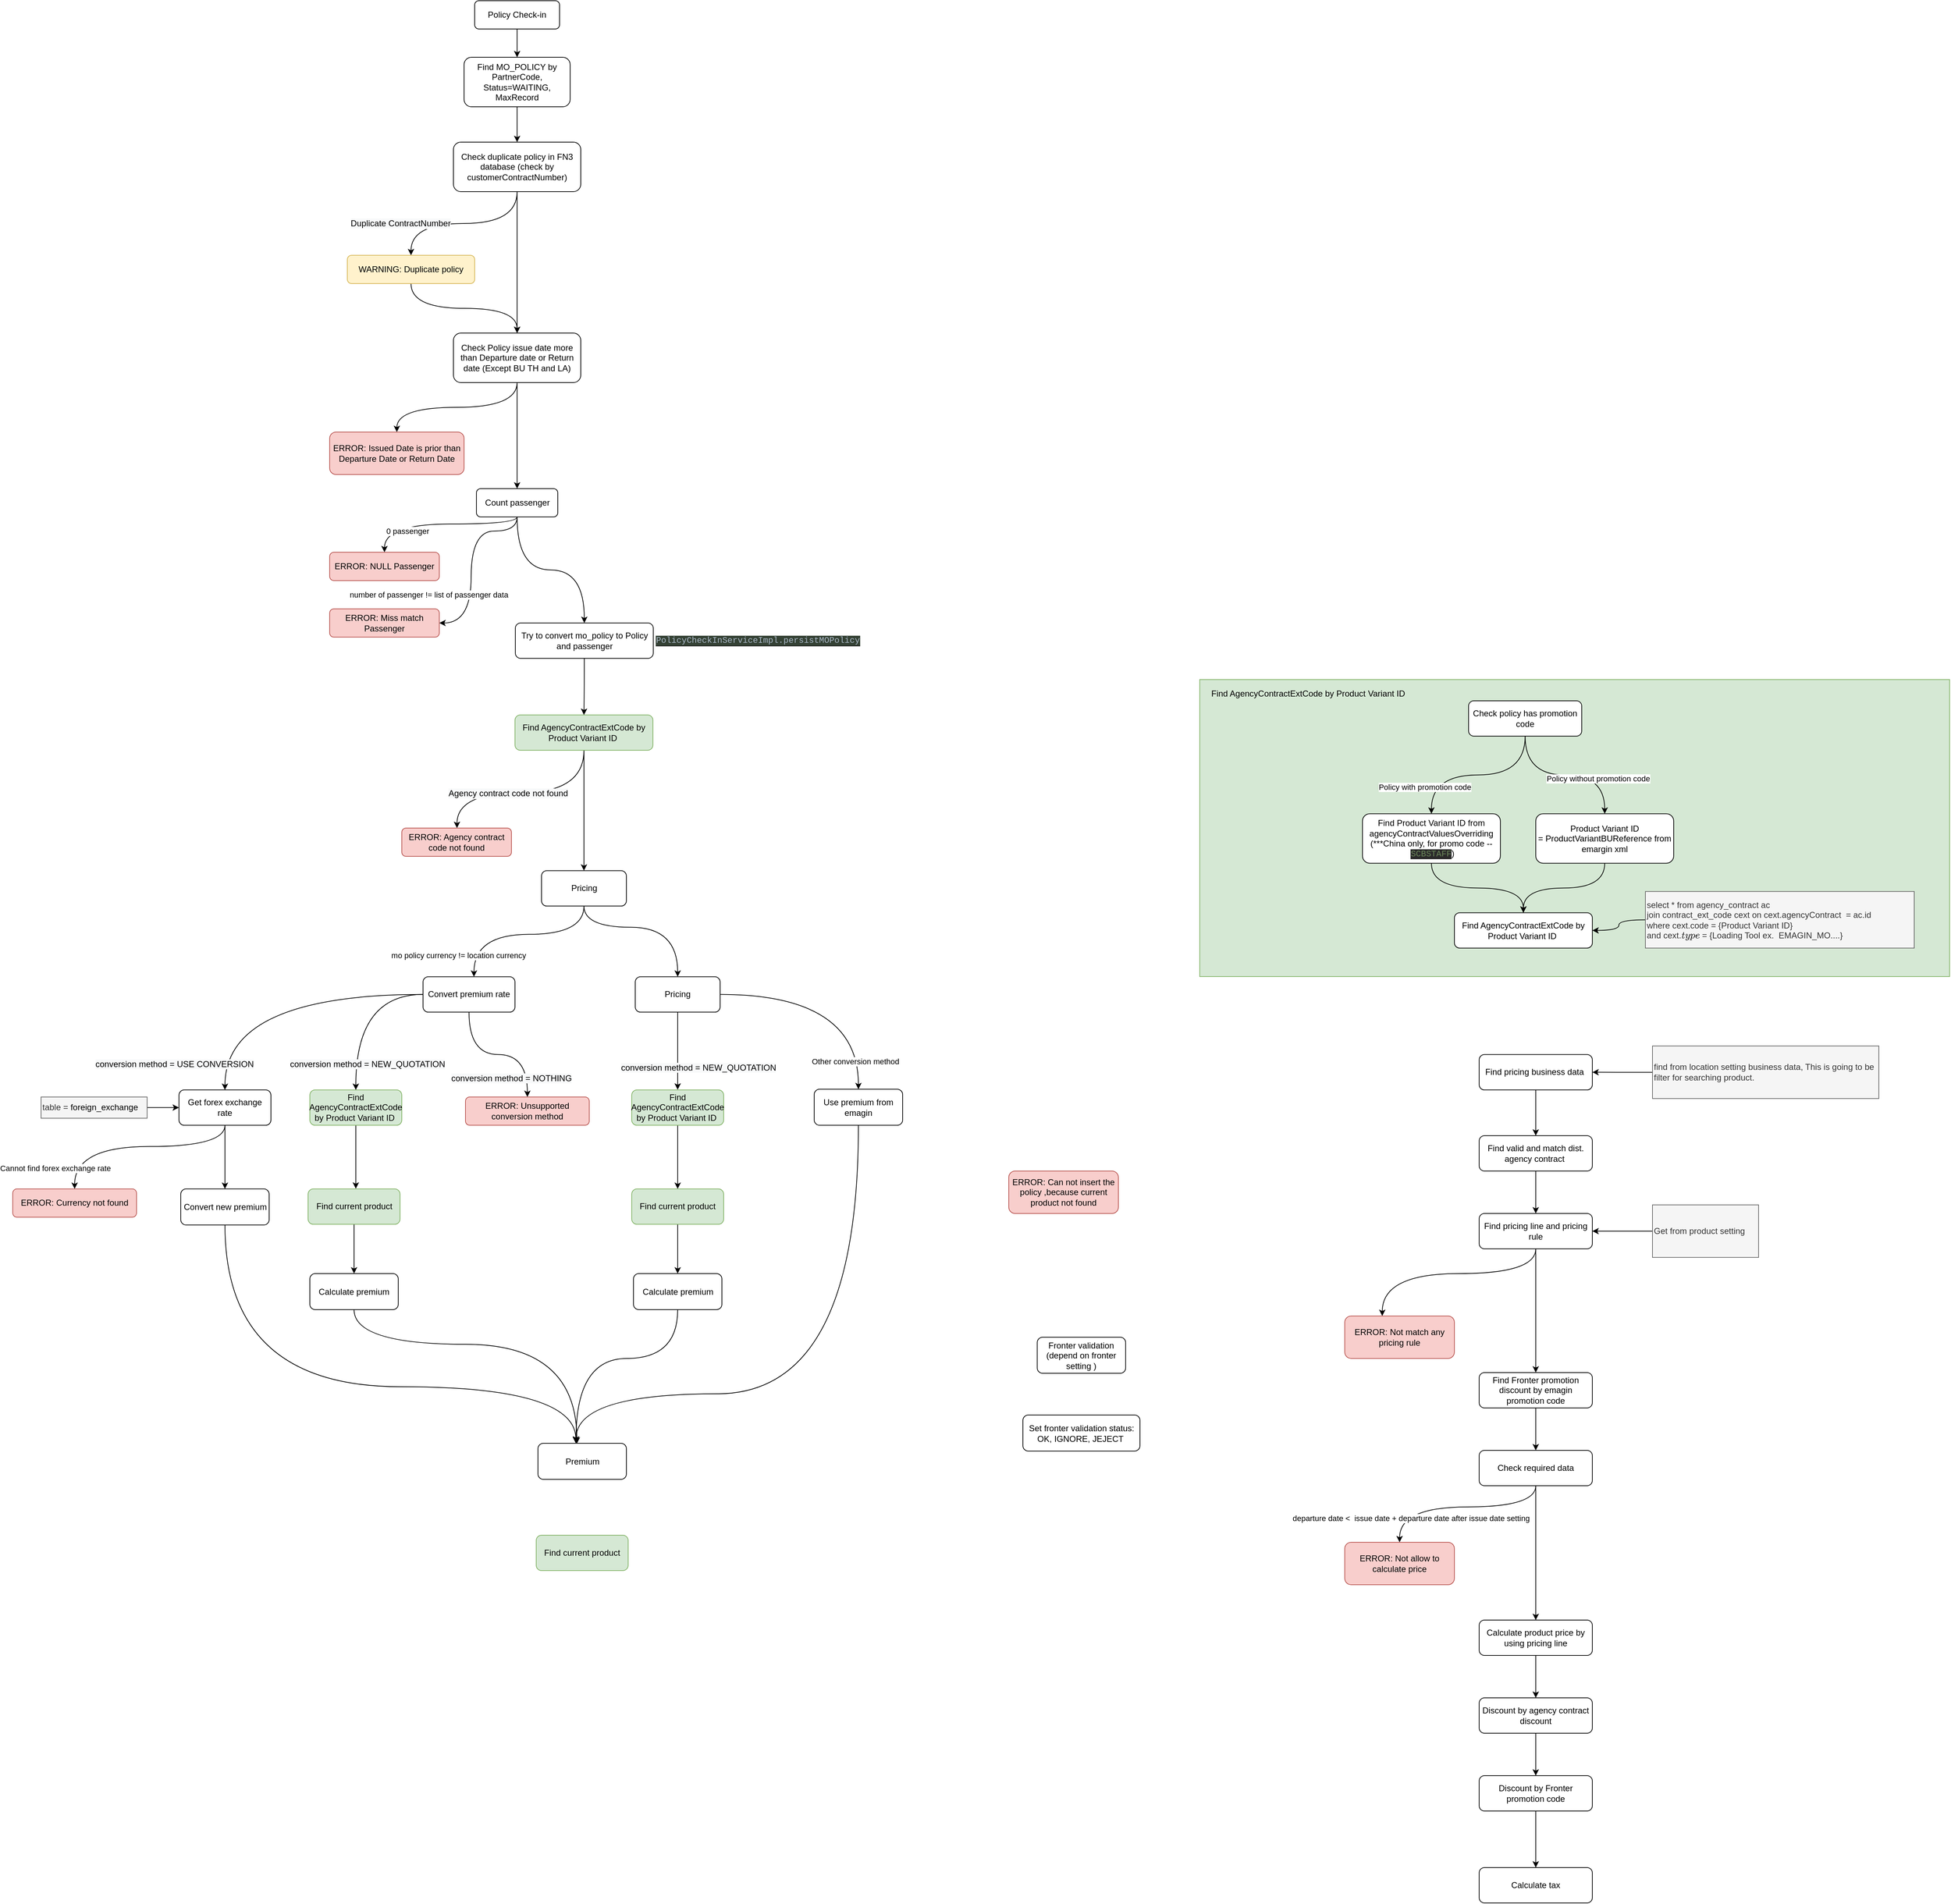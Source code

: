 <mxfile version="13.3.6" type="github">
  <diagram id="vnzw8bJyzcfGwnLZNMbN" name="Page-1">
    <mxGraphModel dx="3207" dy="1188" grid="1" gridSize="10" guides="1" tooltips="1" connect="1" arrows="1" fold="1" page="1" pageScale="1" pageWidth="850" pageHeight="1100" math="0" shadow="0">
      <root>
        <mxCell id="0" />
        <mxCell id="1" parent="0" />
        <mxCell id="llFSsDkDVZEDRW2Oa7an-2" value="Policy Check-in" style="rounded=1;whiteSpace=wrap;html=1;" parent="1" vertex="1">
          <mxGeometry x="245" y="140" width="120" height="40" as="geometry" />
        </mxCell>
        <mxCell id="llFSsDkDVZEDRW2Oa7an-4" style="edgeStyle=orthogonalEdgeStyle;rounded=0;orthogonalLoop=1;jettySize=auto;html=1;entryX=0.5;entryY=1;entryDx=0;entryDy=0;curved=1;endArrow=none;endFill=0;startArrow=classic;startFill=1;" parent="1" source="llFSsDkDVZEDRW2Oa7an-3" target="llFSsDkDVZEDRW2Oa7an-2" edge="1">
          <mxGeometry relative="1" as="geometry" />
        </mxCell>
        <mxCell id="llFSsDkDVZEDRW2Oa7an-6" style="edgeStyle=orthogonalEdgeStyle;curved=1;rounded=0;orthogonalLoop=1;jettySize=auto;html=1;entryX=0.5;entryY=0;entryDx=0;entryDy=0;endArrow=classic;endFill=1;" parent="1" source="llFSsDkDVZEDRW2Oa7an-3" target="llFSsDkDVZEDRW2Oa7an-5" edge="1">
          <mxGeometry relative="1" as="geometry" />
        </mxCell>
        <mxCell id="llFSsDkDVZEDRW2Oa7an-3" value="Find MO_POLICY by PartnerCode, Status=WAITING, MaxRecord" style="rounded=1;whiteSpace=wrap;html=1;" parent="1" vertex="1">
          <mxGeometry x="230" y="220" width="150" height="70" as="geometry" />
        </mxCell>
        <mxCell id="llFSsDkDVZEDRW2Oa7an-9" style="edgeStyle=orthogonalEdgeStyle;curved=1;rounded=0;orthogonalLoop=1;jettySize=auto;html=1;entryX=0.5;entryY=0;entryDx=0;entryDy=0;startArrow=none;startFill=0;endArrow=classic;endFill=1;" parent="1" source="llFSsDkDVZEDRW2Oa7an-5" target="llFSsDkDVZEDRW2Oa7an-7" edge="1">
          <mxGeometry relative="1" as="geometry" />
        </mxCell>
        <mxCell id="llFSsDkDVZEDRW2Oa7an-13" value="&lt;span style=&quot;font-size: 12px ; background-color: rgb(248 , 249 , 250)&quot;&gt;Duplicate&amp;nbsp;&lt;/span&gt;&lt;span style=&quot;font-size: 12px ; background-color: rgb(248 , 249 , 250)&quot;&gt;ContractNumber&lt;/span&gt;" style="edgeLabel;html=1;align=center;verticalAlign=middle;resizable=0;points=[];" parent="llFSsDkDVZEDRW2Oa7an-9" vertex="1" connectable="0">
          <mxGeometry x="0.16" relative="1" as="geometry">
            <mxPoint x="-71" as="offset" />
          </mxGeometry>
        </mxCell>
        <mxCell id="llFSsDkDVZEDRW2Oa7an-10" style="edgeStyle=orthogonalEdgeStyle;curved=1;rounded=0;orthogonalLoop=1;jettySize=auto;html=1;startArrow=none;startFill=0;endArrow=classic;endFill=1;" parent="1" source="llFSsDkDVZEDRW2Oa7an-5" target="llFSsDkDVZEDRW2Oa7an-8" edge="1">
          <mxGeometry relative="1" as="geometry" />
        </mxCell>
        <mxCell id="llFSsDkDVZEDRW2Oa7an-5" value="Check duplicate policy in FN3 database (check by customerContractNumber)" style="rounded=1;whiteSpace=wrap;html=1;" parent="1" vertex="1">
          <mxGeometry x="215" y="340" width="180" height="70" as="geometry" />
        </mxCell>
        <mxCell id="llFSsDkDVZEDRW2Oa7an-12" style="edgeStyle=orthogonalEdgeStyle;curved=1;rounded=0;orthogonalLoop=1;jettySize=auto;html=1;entryX=0.5;entryY=0;entryDx=0;entryDy=0;startArrow=none;startFill=0;endArrow=classic;endFill=1;" parent="1" source="llFSsDkDVZEDRW2Oa7an-7" target="llFSsDkDVZEDRW2Oa7an-8" edge="1">
          <mxGeometry relative="1" as="geometry" />
        </mxCell>
        <mxCell id="llFSsDkDVZEDRW2Oa7an-7" value="WARNING: Duplicate policy" style="rounded=1;whiteSpace=wrap;html=1;fillColor=#fff2cc;strokeColor=#d6b656;" parent="1" vertex="1">
          <mxGeometry x="65" y="500" width="180" height="40" as="geometry" />
        </mxCell>
        <mxCell id="llFSsDkDVZEDRW2Oa7an-15" style="edgeStyle=orthogonalEdgeStyle;curved=1;rounded=0;orthogonalLoop=1;jettySize=auto;html=1;startArrow=none;startFill=0;endArrow=classic;endFill=1;" parent="1" source="llFSsDkDVZEDRW2Oa7an-8" target="llFSsDkDVZEDRW2Oa7an-14" edge="1">
          <mxGeometry relative="1" as="geometry" />
        </mxCell>
        <mxCell id="llFSsDkDVZEDRW2Oa7an-17" style="edgeStyle=orthogonalEdgeStyle;curved=1;rounded=0;orthogonalLoop=1;jettySize=auto;html=1;entryX=0.5;entryY=0;entryDx=0;entryDy=0;startArrow=none;startFill=0;endArrow=classic;endFill=1;" parent="1" source="llFSsDkDVZEDRW2Oa7an-8" target="llFSsDkDVZEDRW2Oa7an-16" edge="1">
          <mxGeometry relative="1" as="geometry" />
        </mxCell>
        <mxCell id="llFSsDkDVZEDRW2Oa7an-8" value="Check Policy issue date more than Departure date or Return date (Except BU TH and LA)" style="rounded=1;whiteSpace=wrap;html=1;" parent="1" vertex="1">
          <mxGeometry x="215" y="610" width="180" height="70" as="geometry" />
        </mxCell>
        <mxCell id="llFSsDkDVZEDRW2Oa7an-14" value="ERROR: Issued Date is prior than Departure Date or Return Date" style="rounded=1;whiteSpace=wrap;html=1;fillColor=#f8cecc;strokeColor=#b85450;" parent="1" vertex="1">
          <mxGeometry x="40" y="750" width="190" height="60" as="geometry" />
        </mxCell>
        <mxCell id="llFSsDkDVZEDRW2Oa7an-19" style="edgeStyle=orthogonalEdgeStyle;curved=1;rounded=0;orthogonalLoop=1;jettySize=auto;html=1;entryX=0.5;entryY=0;entryDx=0;entryDy=0;startArrow=none;startFill=0;endArrow=classic;endFill=1;" parent="1" source="llFSsDkDVZEDRW2Oa7an-16" target="llFSsDkDVZEDRW2Oa7an-18" edge="1">
          <mxGeometry relative="1" as="geometry">
            <Array as="points">
              <mxPoint x="305" y="880" />
              <mxPoint x="118" y="880" />
            </Array>
          </mxGeometry>
        </mxCell>
        <mxCell id="llFSsDkDVZEDRW2Oa7an-20" value="0 passenger" style="edgeLabel;html=1;align=center;verticalAlign=middle;resizable=0;points=[];" parent="llFSsDkDVZEDRW2Oa7an-19" vertex="1" connectable="0">
          <mxGeometry x="-0.086" y="23" relative="1" as="geometry">
            <mxPoint x="-57" y="-13" as="offset" />
          </mxGeometry>
        </mxCell>
        <mxCell id="llFSsDkDVZEDRW2Oa7an-23" style="edgeStyle=orthogonalEdgeStyle;curved=1;rounded=0;orthogonalLoop=1;jettySize=auto;html=1;startArrow=none;startFill=0;endArrow=classic;endFill=1;" parent="1" source="llFSsDkDVZEDRW2Oa7an-16" target="llFSsDkDVZEDRW2Oa7an-22" edge="1">
          <mxGeometry relative="1" as="geometry">
            <Array as="points">
              <mxPoint x="305" y="890" />
              <mxPoint x="240" y="890" />
              <mxPoint x="240" y="1020" />
            </Array>
          </mxGeometry>
        </mxCell>
        <mxCell id="llFSsDkDVZEDRW2Oa7an-24" value="number of passenger != list of passenger data" style="edgeLabel;html=1;align=center;verticalAlign=middle;resizable=0;points=[];" parent="llFSsDkDVZEDRW2Oa7an-23" vertex="1" connectable="0">
          <mxGeometry x="-0.429" y="1" relative="1" as="geometry">
            <mxPoint x="-71" y="89" as="offset" />
          </mxGeometry>
        </mxCell>
        <mxCell id="n741ubfPJ3tw46yTXTQa-1" style="edgeStyle=orthogonalEdgeStyle;rounded=0;orthogonalLoop=1;jettySize=auto;html=1;curved=1;" edge="1" parent="1" source="llFSsDkDVZEDRW2Oa7an-16" target="llFSsDkDVZEDRW2Oa7an-48">
          <mxGeometry relative="1" as="geometry" />
        </mxCell>
        <mxCell id="llFSsDkDVZEDRW2Oa7an-16" value="Count passenger" style="rounded=1;whiteSpace=wrap;html=1;" parent="1" vertex="1">
          <mxGeometry x="247.5" y="830" width="115" height="40" as="geometry" />
        </mxCell>
        <mxCell id="llFSsDkDVZEDRW2Oa7an-18" value="ERROR: NULL Passenger" style="rounded=1;whiteSpace=wrap;html=1;fillColor=#f8cecc;strokeColor=#b85450;" parent="1" vertex="1">
          <mxGeometry x="40" y="920" width="155" height="40" as="geometry" />
        </mxCell>
        <mxCell id="llFSsDkDVZEDRW2Oa7an-22" value="ERROR: Miss match Passenger" style="rounded=1;whiteSpace=wrap;html=1;fillColor=#f8cecc;strokeColor=#b85450;" parent="1" vertex="1">
          <mxGeometry x="40" y="1000" width="155" height="40" as="geometry" />
        </mxCell>
        <mxCell id="llFSsDkDVZEDRW2Oa7an-41" style="edgeStyle=orthogonalEdgeStyle;curved=1;rounded=0;orthogonalLoop=1;jettySize=auto;html=1;startArrow=none;startFill=0;endArrow=classic;endFill=1;" parent="1" source="llFSsDkDVZEDRW2Oa7an-32" target="llFSsDkDVZEDRW2Oa7an-39" edge="1">
          <mxGeometry relative="1" as="geometry">
            <Array as="points">
              <mxPoint x="400" y="1260" />
              <mxPoint x="220" y="1260" />
            </Array>
          </mxGeometry>
        </mxCell>
        <mxCell id="llFSsDkDVZEDRW2Oa7an-42" value="&lt;span style=&quot;font-size: 12px ; background-color: rgb(248 , 249 , 250)&quot;&gt;Agency contract code not found&lt;/span&gt;" style="edgeLabel;html=1;align=center;verticalAlign=middle;resizable=0;points=[];" parent="llFSsDkDVZEDRW2Oa7an-41" vertex="1" connectable="0">
          <mxGeometry x="0.163" y="1" relative="1" as="geometry">
            <mxPoint x="1" as="offset" />
          </mxGeometry>
        </mxCell>
        <mxCell id="n741ubfPJ3tw46yTXTQa-5" style="edgeStyle=orthogonalEdgeStyle;curved=1;rounded=0;orthogonalLoop=1;jettySize=auto;html=1;entryX=0.5;entryY=0;entryDx=0;entryDy=0;" edge="1" parent="1" source="llFSsDkDVZEDRW2Oa7an-32" target="n741ubfPJ3tw46yTXTQa-4">
          <mxGeometry relative="1" as="geometry" />
        </mxCell>
        <mxCell id="llFSsDkDVZEDRW2Oa7an-32" value="Find AgencyContractExtCode by Product Variant ID&amp;nbsp;" style="rounded=1;whiteSpace=wrap;html=1;fillColor=#d5e8d4;strokeColor=#82b366;" parent="1" vertex="1">
          <mxGeometry x="302" y="1150" width="195" height="50" as="geometry" />
        </mxCell>
        <mxCell id="llFSsDkDVZEDRW2Oa7an-39" value="ERROR: Agency contract code not found" style="rounded=1;whiteSpace=wrap;html=1;fillColor=#f8cecc;strokeColor=#b85450;" parent="1" vertex="1">
          <mxGeometry x="142" y="1310" width="155" height="40" as="geometry" />
        </mxCell>
        <mxCell id="n741ubfPJ3tw46yTXTQa-60" style="edgeStyle=orthogonalEdgeStyle;curved=1;rounded=0;orthogonalLoop=1;jettySize=auto;html=1;" edge="1" parent="1" source="llFSsDkDVZEDRW2Oa7an-43">
          <mxGeometry relative="1" as="geometry">
            <mxPoint x="77" y="1820" as="targetPoint" />
          </mxGeometry>
        </mxCell>
        <mxCell id="llFSsDkDVZEDRW2Oa7an-43" value="Find AgencyContractExtCode by Product Variant ID&amp;nbsp;" style="rounded=1;whiteSpace=wrap;html=1;fillColor=#d5e8d4;strokeColor=#82b366;" parent="1" vertex="1">
          <mxGeometry x="12" y="1680.29" width="130" height="50" as="geometry" />
        </mxCell>
        <mxCell id="llFSsDkDVZEDRW2Oa7an-45" value="ERROR: Can not insert the policy ,because current product not found" style="rounded=1;whiteSpace=wrap;html=1;fillColor=#f8cecc;strokeColor=#b85450;" parent="1" vertex="1">
          <mxGeometry x="1000" y="1795" width="155" height="60" as="geometry" />
        </mxCell>
        <mxCell id="n741ubfPJ3tw46yTXTQa-2" style="edgeStyle=orthogonalEdgeStyle;curved=1;rounded=0;orthogonalLoop=1;jettySize=auto;html=1;entryX=0.5;entryY=0;entryDx=0;entryDy=0;" edge="1" parent="1" source="llFSsDkDVZEDRW2Oa7an-48" target="llFSsDkDVZEDRW2Oa7an-32">
          <mxGeometry relative="1" as="geometry">
            <mxPoint x="400" y="1130" as="targetPoint" />
          </mxGeometry>
        </mxCell>
        <mxCell id="llFSsDkDVZEDRW2Oa7an-48" value="Try to convert mo_policy to Policy and passenger" style="rounded=1;whiteSpace=wrap;html=1;" parent="1" vertex="1">
          <mxGeometry x="302.5" y="1020" width="195" height="50" as="geometry" />
        </mxCell>
        <mxCell id="n741ubfPJ3tw46yTXTQa-3" value="&lt;pre style=&quot;background-color: #2b2b2b ; color: #a9b7c6 ; font-family: &amp;#34;courier new&amp;#34; ; font-size: 9.0pt&quot;&gt;&lt;span style=&quot;background-color: #344134&quot;&gt;PolicyCheckInServiceImpl.persistMOPolicy&lt;/span&gt;&lt;/pre&gt;" style="text;html=1;align=center;verticalAlign=middle;resizable=0;points=[];autosize=1;" vertex="1" parent="1">
          <mxGeometry x="495" y="1025" width="300" height="40" as="geometry" />
        </mxCell>
        <mxCell id="n741ubfPJ3tw46yTXTQa-9" value="mo policy currency != location currency" style="edgeStyle=orthogonalEdgeStyle;curved=1;rounded=0;orthogonalLoop=1;jettySize=auto;html=1;" edge="1" parent="1" source="n741ubfPJ3tw46yTXTQa-4" target="n741ubfPJ3tw46yTXTQa-6">
          <mxGeometry x="0.765" y="-22" relative="1" as="geometry">
            <Array as="points">
              <mxPoint x="400" y="1460.29" />
              <mxPoint x="244" y="1460.29" />
            </Array>
            <mxPoint as="offset" />
          </mxGeometry>
        </mxCell>
        <mxCell id="n741ubfPJ3tw46yTXTQa-10" style="edgeStyle=orthogonalEdgeStyle;curved=1;rounded=0;orthogonalLoop=1;jettySize=auto;html=1;entryX=0.5;entryY=0;entryDx=0;entryDy=0;" edge="1" parent="1" source="n741ubfPJ3tw46yTXTQa-4" target="n741ubfPJ3tw46yTXTQa-7">
          <mxGeometry relative="1" as="geometry">
            <Array as="points">
              <mxPoint x="400" y="1450.29" />
              <mxPoint x="532" y="1450.29" />
            </Array>
          </mxGeometry>
        </mxCell>
        <mxCell id="n741ubfPJ3tw46yTXTQa-4" value="Pricing" style="rounded=1;whiteSpace=wrap;html=1;" vertex="1" parent="1">
          <mxGeometry x="339.5" y="1370.29" width="120" height="50" as="geometry" />
        </mxCell>
        <mxCell id="n741ubfPJ3tw46yTXTQa-15" style="edgeStyle=orthogonalEdgeStyle;curved=1;rounded=0;orthogonalLoop=1;jettySize=auto;html=1;entryX=0.5;entryY=0;entryDx=0;entryDy=0;" edge="1" parent="1" source="n741ubfPJ3tw46yTXTQa-6" target="n741ubfPJ3tw46yTXTQa-11">
          <mxGeometry relative="1" as="geometry" />
        </mxCell>
        <mxCell id="n741ubfPJ3tw46yTXTQa-23" style="edgeStyle=orthogonalEdgeStyle;curved=1;rounded=0;orthogonalLoop=1;jettySize=auto;html=1;entryX=0.5;entryY=0;entryDx=0;entryDy=0;" edge="1" parent="1" source="n741ubfPJ3tw46yTXTQa-6" target="llFSsDkDVZEDRW2Oa7an-43">
          <mxGeometry relative="1" as="geometry">
            <mxPoint x="77" y="1620.29" as="targetPoint" />
          </mxGeometry>
        </mxCell>
        <mxCell id="n741ubfPJ3tw46yTXTQa-32" style="edgeStyle=orthogonalEdgeStyle;curved=1;rounded=0;orthogonalLoop=1;jettySize=auto;html=1;entryX=0.5;entryY=0;entryDx=0;entryDy=0;" edge="1" parent="1" source="n741ubfPJ3tw46yTXTQa-6" target="n741ubfPJ3tw46yTXTQa-31">
          <mxGeometry relative="1" as="geometry" />
        </mxCell>
        <mxCell id="n741ubfPJ3tw46yTXTQa-6" value="Convert premium rate" style="rounded=1;whiteSpace=wrap;html=1;" vertex="1" parent="1">
          <mxGeometry x="172" y="1520.29" width="130" height="50" as="geometry" />
        </mxCell>
        <mxCell id="n741ubfPJ3tw46yTXTQa-63" style="edgeStyle=orthogonalEdgeStyle;curved=1;rounded=0;orthogonalLoop=1;jettySize=auto;html=1;" edge="1" parent="1" source="n741ubfPJ3tw46yTXTQa-7">
          <mxGeometry relative="1" as="geometry">
            <mxPoint x="532" y="1680" as="targetPoint" />
          </mxGeometry>
        </mxCell>
        <mxCell id="n741ubfPJ3tw46yTXTQa-70" style="edgeStyle=orthogonalEdgeStyle;curved=1;rounded=0;orthogonalLoop=1;jettySize=auto;html=1;entryX=0.5;entryY=0;entryDx=0;entryDy=0;" edge="1" parent="1" source="n741ubfPJ3tw46yTXTQa-7" target="n741ubfPJ3tw46yTXTQa-69">
          <mxGeometry relative="1" as="geometry" />
        </mxCell>
        <mxCell id="n741ubfPJ3tw46yTXTQa-71" value="Other conversion method" style="edgeLabel;html=1;align=center;verticalAlign=middle;resizable=0;points=[];" vertex="1" connectable="0" parent="n741ubfPJ3tw46yTXTQa-70">
          <mxGeometry x="0.756" y="-5" relative="1" as="geometry">
            <mxPoint as="offset" />
          </mxGeometry>
        </mxCell>
        <mxCell id="n741ubfPJ3tw46yTXTQa-7" value="Pricing" style="rounded=1;whiteSpace=wrap;html=1;" vertex="1" parent="1">
          <mxGeometry x="472" y="1520.29" width="120" height="50" as="geometry" />
        </mxCell>
        <mxCell id="n741ubfPJ3tw46yTXTQa-21" style="edgeStyle=orthogonalEdgeStyle;curved=1;rounded=0;orthogonalLoop=1;jettySize=auto;html=1;entryX=0.5;entryY=0;entryDx=0;entryDy=0;" edge="1" parent="1" source="n741ubfPJ3tw46yTXTQa-11" target="n741ubfPJ3tw46yTXTQa-19">
          <mxGeometry relative="1" as="geometry" />
        </mxCell>
        <mxCell id="n741ubfPJ3tw46yTXTQa-29" style="edgeStyle=orthogonalEdgeStyle;curved=1;rounded=0;orthogonalLoop=1;jettySize=auto;html=1;entryX=0.5;entryY=0;entryDx=0;entryDy=0;" edge="1" parent="1" source="n741ubfPJ3tw46yTXTQa-11" target="n741ubfPJ3tw46yTXTQa-25">
          <mxGeometry relative="1" as="geometry">
            <Array as="points">
              <mxPoint x="-108" y="1760.29" />
              <mxPoint x="-320" y="1760.29" />
            </Array>
          </mxGeometry>
        </mxCell>
        <mxCell id="n741ubfPJ3tw46yTXTQa-11" value="Get forex exchange rate" style="rounded=1;whiteSpace=wrap;html=1;" vertex="1" parent="1">
          <mxGeometry x="-173" y="1680.29" width="130" height="50" as="geometry" />
        </mxCell>
        <mxCell id="n741ubfPJ3tw46yTXTQa-14" value="&lt;span style=&quot;color: rgb(0, 0, 0); font-family: helvetica; font-size: 12px; font-style: normal; font-weight: 400; letter-spacing: normal; text-align: center; text-indent: 0px; text-transform: none; word-spacing: 0px; background-color: rgb(248, 249, 250); display: inline; float: none;&quot;&gt;conversion method = USE CONVERSION&lt;/span&gt;" style="text;whiteSpace=wrap;html=1;" vertex="1" parent="1">
          <mxGeometry x="-293" y="1630.29" width="250" height="30" as="geometry" />
        </mxCell>
        <mxCell id="n741ubfPJ3tw46yTXTQa-18" style="edgeStyle=orthogonalEdgeStyle;curved=1;rounded=0;orthogonalLoop=1;jettySize=auto;html=1;entryX=0;entryY=0.5;entryDx=0;entryDy=0;" edge="1" parent="1" source="n741ubfPJ3tw46yTXTQa-17" target="n741ubfPJ3tw46yTXTQa-11">
          <mxGeometry relative="1" as="geometry" />
        </mxCell>
        <mxCell id="n741ubfPJ3tw46yTXTQa-17" value="table =&amp;nbsp;&lt;span style=&quot;color: rgb(0 , 0 , 0) ; text-align: center&quot;&gt;foreign_exchange&lt;/span&gt;" style="rounded=0;whiteSpace=wrap;html=1;align=left;fillColor=#f5f5f5;strokeColor=#666666;fontColor=#333333;" vertex="1" parent="1">
          <mxGeometry x="-368" y="1690.29" width="150" height="30" as="geometry" />
        </mxCell>
        <mxCell id="n741ubfPJ3tw46yTXTQa-73" style="edgeStyle=orthogonalEdgeStyle;curved=1;rounded=0;orthogonalLoop=1;jettySize=auto;html=1;" edge="1" parent="1" source="n741ubfPJ3tw46yTXTQa-19" target="n741ubfPJ3tw46yTXTQa-72">
          <mxGeometry relative="1" as="geometry">
            <Array as="points">
              <mxPoint x="-108" y="2100" />
              <mxPoint x="388" y="2100" />
            </Array>
          </mxGeometry>
        </mxCell>
        <mxCell id="n741ubfPJ3tw46yTXTQa-19" value="Convert new premium" style="rounded=1;whiteSpace=wrap;html=1;" vertex="1" parent="1">
          <mxGeometry x="-170.5" y="1820.29" width="125" height="51" as="geometry" />
        </mxCell>
        <mxCell id="n741ubfPJ3tw46yTXTQa-24" value="&lt;span style=&quot;color: rgb(0 , 0 , 0) ; font-family: &amp;#34;helvetica&amp;#34; ; font-size: 12px ; font-style: normal ; font-weight: 400 ; letter-spacing: normal ; text-align: center ; text-indent: 0px ; text-transform: none ; word-spacing: 0px ; background-color: rgb(248 , 249 , 250) ; display: inline ; float: none&quot;&gt;conversion method = NEW_QUOTATION&lt;/span&gt;" style="text;whiteSpace=wrap;html=1;" vertex="1" parent="1">
          <mxGeometry x="-18" y="1630.29" width="250" height="30" as="geometry" />
        </mxCell>
        <mxCell id="n741ubfPJ3tw46yTXTQa-25" value="ERROR: Currency not found" style="rounded=1;whiteSpace=wrap;html=1;fillColor=#f8cecc;strokeColor=#b85450;" vertex="1" parent="1">
          <mxGeometry x="-408" y="1820.29" width="175" height="40" as="geometry" />
        </mxCell>
        <mxCell id="n741ubfPJ3tw46yTXTQa-28" value="Cannot find forex exchange rate" style="edgeLabel;html=1;align=center;verticalAlign=middle;resizable=0;points=[];" vertex="1" connectable="0" parent="1">
          <mxGeometry x="-348" y="1790.285" as="geometry" />
        </mxCell>
        <mxCell id="n741ubfPJ3tw46yTXTQa-31" value="ERROR: Unsupported conversion method" style="rounded=1;whiteSpace=wrap;html=1;fillColor=#f8cecc;strokeColor=#b85450;" vertex="1" parent="1">
          <mxGeometry x="232" y="1690.29" width="175" height="40" as="geometry" />
        </mxCell>
        <mxCell id="n741ubfPJ3tw46yTXTQa-35" value="&lt;span style=&quot;color: rgb(0 , 0 , 0) ; font-family: &amp;#34;helvetica&amp;#34; ; font-size: 12px ; font-style: normal ; font-weight: 400 ; letter-spacing: normal ; text-align: center ; text-indent: 0px ; text-transform: none ; word-spacing: 0px ; background-color: rgb(248 , 249 , 250) ; display: inline ; float: none&quot;&gt;conversion method = NOTHING&lt;/span&gt;" style="text;whiteSpace=wrap;html=1;" vertex="1" parent="1">
          <mxGeometry x="209.5" y="1650.29" width="250" height="30" as="geometry" />
        </mxCell>
        <mxCell id="n741ubfPJ3tw46yTXTQa-74" style="edgeStyle=orthogonalEdgeStyle;curved=1;rounded=0;orthogonalLoop=1;jettySize=auto;html=1;entryX=0.44;entryY=0.009;entryDx=0;entryDy=0;entryPerimeter=0;" edge="1" parent="1" source="n741ubfPJ3tw46yTXTQa-38" target="n741ubfPJ3tw46yTXTQa-72">
          <mxGeometry relative="1" as="geometry">
            <Array as="points">
              <mxPoint x="74" y="2040" />
              <mxPoint x="390" y="2040" />
            </Array>
          </mxGeometry>
        </mxCell>
        <mxCell id="n741ubfPJ3tw46yTXTQa-38" value="Calculate premium" style="rounded=1;whiteSpace=wrap;html=1;" vertex="1" parent="1">
          <mxGeometry x="12" y="1940" width="125" height="51" as="geometry" />
        </mxCell>
        <mxCell id="n741ubfPJ3tw46yTXTQa-44" value="" style="rounded=0;whiteSpace=wrap;html=1;strokeColor=#82b366;fillColor=#d5e8d4;" vertex="1" parent="1">
          <mxGeometry x="1270" y="1100" width="1060" height="420" as="geometry" />
        </mxCell>
        <mxCell id="n741ubfPJ3tw46yTXTQa-45" value="Policy with promotion code" style="edgeStyle=orthogonalEdgeStyle;curved=1;rounded=0;orthogonalLoop=1;jettySize=auto;html=1;entryX=0.5;entryY=0;entryDx=0;entryDy=0;startArrow=none;startFill=0;endArrow=classic;endFill=1;" edge="1" parent="1" source="n741ubfPJ3tw46yTXTQa-48" target="n741ubfPJ3tw46yTXTQa-50">
          <mxGeometry x="0.684" y="-10" relative="1" as="geometry">
            <mxPoint as="offset" />
          </mxGeometry>
        </mxCell>
        <mxCell id="n741ubfPJ3tw46yTXTQa-46" style="edgeStyle=orthogonalEdgeStyle;curved=1;rounded=0;orthogonalLoop=1;jettySize=auto;html=1;startArrow=none;startFill=0;endArrow=classic;endFill=1;" edge="1" parent="1" source="n741ubfPJ3tw46yTXTQa-48" target="n741ubfPJ3tw46yTXTQa-52">
          <mxGeometry relative="1" as="geometry" />
        </mxCell>
        <mxCell id="n741ubfPJ3tw46yTXTQa-47" value="Policy without promotion code" style="edgeLabel;html=1;align=center;verticalAlign=middle;resizable=0;points=[];" vertex="1" connectable="0" parent="n741ubfPJ3tw46yTXTQa-46">
          <mxGeometry x="0.42" y="-5" relative="1" as="geometry">
            <mxPoint as="offset" />
          </mxGeometry>
        </mxCell>
        <mxCell id="n741ubfPJ3tw46yTXTQa-48" value="Check policy has promotion code" style="rounded=1;whiteSpace=wrap;html=1;" vertex="1" parent="1">
          <mxGeometry x="1650" y="1130" width="160" height="50" as="geometry" />
        </mxCell>
        <mxCell id="n741ubfPJ3tw46yTXTQa-49" style="edgeStyle=orthogonalEdgeStyle;curved=1;rounded=0;orthogonalLoop=1;jettySize=auto;html=1;entryX=0.5;entryY=0;entryDx=0;entryDy=0;startArrow=none;startFill=0;endArrow=classic;endFill=1;" edge="1" parent="1" source="n741ubfPJ3tw46yTXTQa-50" target="n741ubfPJ3tw46yTXTQa-54">
          <mxGeometry relative="1" as="geometry" />
        </mxCell>
        <mxCell id="n741ubfPJ3tw46yTXTQa-50" value="Find Product Variant ID from agencyContractValuesOverriding (***China only, for promo code --&amp;nbsp;&lt;span style=&quot;color: rgb(106 , 135 , 89) ; background-color: rgb(43 , 43 , 43) ; font-family: &amp;#34;courier new&amp;#34; ; font-size: 9pt&quot;&gt;SCBSTAFF&lt;/span&gt;&lt;span&gt;)&lt;/span&gt;" style="rounded=1;whiteSpace=wrap;html=1;" vertex="1" parent="1">
          <mxGeometry x="1500" y="1289.71" width="195" height="70" as="geometry" />
        </mxCell>
        <mxCell id="n741ubfPJ3tw46yTXTQa-51" style="edgeStyle=orthogonalEdgeStyle;curved=1;rounded=0;orthogonalLoop=1;jettySize=auto;html=1;entryX=0.5;entryY=0;entryDx=0;entryDy=0;startArrow=none;startFill=0;endArrow=classic;endFill=1;" edge="1" parent="1" source="n741ubfPJ3tw46yTXTQa-52" target="n741ubfPJ3tw46yTXTQa-54">
          <mxGeometry relative="1" as="geometry" />
        </mxCell>
        <mxCell id="n741ubfPJ3tw46yTXTQa-52" value="Product Variant ID =&amp;nbsp;ProductVariantBUReference from emargin xml" style="rounded=1;whiteSpace=wrap;html=1;" vertex="1" parent="1">
          <mxGeometry x="1745" y="1289.71" width="195" height="70" as="geometry" />
        </mxCell>
        <mxCell id="n741ubfPJ3tw46yTXTQa-54" value="Find AgencyContractExtCode by Product Variant ID&amp;nbsp;" style="rounded=1;whiteSpace=wrap;html=1;" vertex="1" parent="1">
          <mxGeometry x="1630" y="1429.71" width="195" height="50" as="geometry" />
        </mxCell>
        <mxCell id="n741ubfPJ3tw46yTXTQa-55" style="edgeStyle=orthogonalEdgeStyle;curved=1;rounded=0;orthogonalLoop=1;jettySize=auto;html=1;entryX=1;entryY=0.5;entryDx=0;entryDy=0;startArrow=none;startFill=0;endArrow=classic;endFill=1;" edge="1" parent="1" source="n741ubfPJ3tw46yTXTQa-56" target="n741ubfPJ3tw46yTXTQa-54">
          <mxGeometry relative="1" as="geometry" />
        </mxCell>
        <mxCell id="n741ubfPJ3tw46yTXTQa-56" value="&lt;div&gt;select * from agency_contract ac&amp;nbsp;&lt;/div&gt;&lt;div&gt;join contract_ext_code cext on cext.agencyContract&amp;nbsp; = ac.id&amp;nbsp;&lt;/div&gt;&lt;div&gt;where cext.code = {Product Variant ID}&lt;/div&gt;&lt;div&gt;and cext.`type` = {Loading Tool ex.&amp;nbsp; EMAGIN_MO....}&lt;/div&gt;" style="rounded=0;whiteSpace=wrap;html=1;align=left;fillColor=#f5f5f5;strokeColor=#666666;fontColor=#333333;" vertex="1" parent="1">
          <mxGeometry x="1900" y="1399.71" width="380" height="80" as="geometry" />
        </mxCell>
        <mxCell id="n741ubfPJ3tw46yTXTQa-58" value="Find AgencyContractExtCode by Product Variant ID&amp;nbsp;" style="text;html=1;strokeColor=none;fillColor=none;align=center;verticalAlign=middle;whiteSpace=wrap;rounded=0;" vertex="1" parent="1">
          <mxGeometry x="1270" y="1110" width="310" height="20" as="geometry" />
        </mxCell>
        <mxCell id="n741ubfPJ3tw46yTXTQa-61" style="edgeStyle=orthogonalEdgeStyle;curved=1;rounded=0;orthogonalLoop=1;jettySize=auto;html=1;" edge="1" parent="1" source="n741ubfPJ3tw46yTXTQa-59" target="n741ubfPJ3tw46yTXTQa-38">
          <mxGeometry relative="1" as="geometry" />
        </mxCell>
        <mxCell id="n741ubfPJ3tw46yTXTQa-59" value="Find current product" style="rounded=1;whiteSpace=wrap;html=1;fillColor=#d5e8d4;strokeColor=#82b366;" vertex="1" parent="1">
          <mxGeometry x="9.5" y="1820.29" width="130" height="50" as="geometry" />
        </mxCell>
        <mxCell id="n741ubfPJ3tw46yTXTQa-68" style="edgeStyle=orthogonalEdgeStyle;curved=1;rounded=0;orthogonalLoop=1;jettySize=auto;html=1;entryX=0.5;entryY=0;entryDx=0;entryDy=0;" edge="1" parent="1" source="n741ubfPJ3tw46yTXTQa-62" target="n741ubfPJ3tw46yTXTQa-67">
          <mxGeometry relative="1" as="geometry" />
        </mxCell>
        <mxCell id="n741ubfPJ3tw46yTXTQa-62" value="Find AgencyContractExtCode by Product Variant ID&amp;nbsp;" style="rounded=1;whiteSpace=wrap;html=1;fillColor=#d5e8d4;strokeColor=#82b366;" vertex="1" parent="1">
          <mxGeometry x="467" y="1680.29" width="130" height="50" as="geometry" />
        </mxCell>
        <mxCell id="n741ubfPJ3tw46yTXTQa-64" value="&lt;span style=&quot;color: rgb(0 , 0 , 0) ; font-family: &amp;#34;helvetica&amp;#34; ; font-size: 12px ; font-style: normal ; font-weight: 400 ; letter-spacing: normal ; text-align: center ; text-indent: 0px ; text-transform: none ; word-spacing: 0px ; background-color: rgb(248 , 249 , 250) ; display: inline ; float: none&quot;&gt;conversion method = NEW_QUOTATION&lt;/span&gt;" style="text;whiteSpace=wrap;html=1;" vertex="1" parent="1">
          <mxGeometry x="450" y="1635" width="250" height="30" as="geometry" />
        </mxCell>
        <mxCell id="n741ubfPJ3tw46yTXTQa-75" style="edgeStyle=orthogonalEdgeStyle;curved=1;rounded=0;orthogonalLoop=1;jettySize=auto;html=1;entryX=0.431;entryY=-0.014;entryDx=0;entryDy=0;entryPerimeter=0;" edge="1" parent="1" source="n741ubfPJ3tw46yTXTQa-65" target="n741ubfPJ3tw46yTXTQa-72">
          <mxGeometry relative="1" as="geometry">
            <Array as="points">
              <mxPoint x="532" y="2060" />
              <mxPoint x="388" y="2060" />
            </Array>
          </mxGeometry>
        </mxCell>
        <mxCell id="n741ubfPJ3tw46yTXTQa-65" value="Calculate premium" style="rounded=1;whiteSpace=wrap;html=1;" vertex="1" parent="1">
          <mxGeometry x="469.5" y="1940" width="125" height="51" as="geometry" />
        </mxCell>
        <mxCell id="n741ubfPJ3tw46yTXTQa-66" style="edgeStyle=orthogonalEdgeStyle;curved=1;rounded=0;orthogonalLoop=1;jettySize=auto;html=1;" edge="1" parent="1" source="n741ubfPJ3tw46yTXTQa-67" target="n741ubfPJ3tw46yTXTQa-65">
          <mxGeometry relative="1" as="geometry" />
        </mxCell>
        <mxCell id="n741ubfPJ3tw46yTXTQa-67" value="Find current product" style="rounded=1;whiteSpace=wrap;html=1;fillColor=#d5e8d4;strokeColor=#82b366;" vertex="1" parent="1">
          <mxGeometry x="467" y="1820.29" width="130" height="50" as="geometry" />
        </mxCell>
        <mxCell id="n741ubfPJ3tw46yTXTQa-76" style="edgeStyle=orthogonalEdgeStyle;curved=1;rounded=0;orthogonalLoop=1;jettySize=auto;html=1;entryX=0.431;entryY=-0.014;entryDx=0;entryDy=0;entryPerimeter=0;" edge="1" parent="1" source="n741ubfPJ3tw46yTXTQa-69" target="n741ubfPJ3tw46yTXTQa-72">
          <mxGeometry relative="1" as="geometry">
            <Array as="points">
              <mxPoint x="788" y="2110" />
              <mxPoint x="388" y="2110" />
            </Array>
          </mxGeometry>
        </mxCell>
        <mxCell id="n741ubfPJ3tw46yTXTQa-69" value="Use premium from emagin" style="rounded=1;whiteSpace=wrap;html=1;" vertex="1" parent="1">
          <mxGeometry x="725" y="1679.29" width="125" height="51" as="geometry" />
        </mxCell>
        <mxCell id="n741ubfPJ3tw46yTXTQa-72" value="Premium" style="rounded=1;whiteSpace=wrap;html=1;" vertex="1" parent="1">
          <mxGeometry x="334.5" y="2180" width="125" height="51" as="geometry" />
        </mxCell>
        <mxCell id="n741ubfPJ3tw46yTXTQa-77" value="Fronter validation (depend on fronter setting )" style="rounded=1;whiteSpace=wrap;html=1;" vertex="1" parent="1">
          <mxGeometry x="1040.25" y="2030" width="125" height="51" as="geometry" />
        </mxCell>
        <mxCell id="n741ubfPJ3tw46yTXTQa-79" value="Set fronter validation status: OK, IGNORE, JEJECT&amp;nbsp;" style="rounded=1;whiteSpace=wrap;html=1;" vertex="1" parent="1">
          <mxGeometry x="1020" y="2140" width="165.5" height="51" as="geometry" />
        </mxCell>
        <mxCell id="n741ubfPJ3tw46yTXTQa-80" value="Find current product" style="rounded=1;whiteSpace=wrap;html=1;fillColor=#d5e8d4;strokeColor=#82b366;" vertex="1" parent="1">
          <mxGeometry x="332" y="2310" width="130" height="50" as="geometry" />
        </mxCell>
        <mxCell id="n741ubfPJ3tw46yTXTQa-97" style="edgeStyle=orthogonalEdgeStyle;curved=1;rounded=0;orthogonalLoop=1;jettySize=auto;html=1;entryX=0.5;entryY=0;entryDx=0;entryDy=0;" edge="1" parent="1" source="n741ubfPJ3tw46yTXTQa-81" target="n741ubfPJ3tw46yTXTQa-84">
          <mxGeometry relative="1" as="geometry" />
        </mxCell>
        <mxCell id="n741ubfPJ3tw46yTXTQa-81" value="Find pricing business data&amp;nbsp;" style="rounded=1;whiteSpace=wrap;html=1;" vertex="1" parent="1">
          <mxGeometry x="1665" y="1630.29" width="160" height="50" as="geometry" />
        </mxCell>
        <mxCell id="n741ubfPJ3tw46yTXTQa-83" style="edgeStyle=orthogonalEdgeStyle;curved=1;rounded=0;orthogonalLoop=1;jettySize=auto;html=1;entryX=1;entryY=0.5;entryDx=0;entryDy=0;" edge="1" parent="1" source="n741ubfPJ3tw46yTXTQa-82" target="n741ubfPJ3tw46yTXTQa-81">
          <mxGeometry relative="1" as="geometry" />
        </mxCell>
        <mxCell id="n741ubfPJ3tw46yTXTQa-82" value="&lt;div&gt;find from location setting business data, This is going to be filter for searching product.&lt;/div&gt;" style="rounded=0;whiteSpace=wrap;html=1;align=left;fillColor=#f5f5f5;strokeColor=#666666;fontColor=#333333;" vertex="1" parent="1">
          <mxGeometry x="1910" y="1618.15" width="320" height="74.29" as="geometry" />
        </mxCell>
        <mxCell id="n741ubfPJ3tw46yTXTQa-98" style="edgeStyle=orthogonalEdgeStyle;curved=1;rounded=0;orthogonalLoop=1;jettySize=auto;html=1;entryX=0.5;entryY=0;entryDx=0;entryDy=0;" edge="1" parent="1" source="n741ubfPJ3tw46yTXTQa-84" target="n741ubfPJ3tw46yTXTQa-85">
          <mxGeometry relative="1" as="geometry" />
        </mxCell>
        <mxCell id="n741ubfPJ3tw46yTXTQa-84" value="Find valid and match dist. agency contract&amp;nbsp;" style="rounded=1;whiteSpace=wrap;html=1;" vertex="1" parent="1">
          <mxGeometry x="1665" y="1745" width="160" height="50" as="geometry" />
        </mxCell>
        <mxCell id="n741ubfPJ3tw46yTXTQa-108" style="edgeStyle=orthogonalEdgeStyle;curved=1;rounded=0;orthogonalLoop=1;jettySize=auto;html=1;entryX=0.5;entryY=0;entryDx=0;entryDy=0;" edge="1" parent="1" source="n741ubfPJ3tw46yTXTQa-85" target="n741ubfPJ3tw46yTXTQa-86">
          <mxGeometry relative="1" as="geometry" />
        </mxCell>
        <mxCell id="n741ubfPJ3tw46yTXTQa-113" style="edgeStyle=orthogonalEdgeStyle;curved=1;rounded=0;orthogonalLoop=1;jettySize=auto;html=1;" edge="1" parent="1" source="n741ubfPJ3tw46yTXTQa-85" target="n741ubfPJ3tw46yTXTQa-112">
          <mxGeometry relative="1" as="geometry">
            <Array as="points">
              <mxPoint x="1745" y="1940" />
              <mxPoint x="1528" y="1940" />
            </Array>
          </mxGeometry>
        </mxCell>
        <mxCell id="n741ubfPJ3tw46yTXTQa-85" value="Find pricing line and pricing rule" style="rounded=1;whiteSpace=wrap;html=1;" vertex="1" parent="1">
          <mxGeometry x="1665" y="1855" width="160" height="50" as="geometry" />
        </mxCell>
        <mxCell id="n741ubfPJ3tw46yTXTQa-109" style="edgeStyle=orthogonalEdgeStyle;curved=1;rounded=0;orthogonalLoop=1;jettySize=auto;html=1;entryX=0.5;entryY=0;entryDx=0;entryDy=0;" edge="1" parent="1" source="n741ubfPJ3tw46yTXTQa-86" target="n741ubfPJ3tw46yTXTQa-87">
          <mxGeometry relative="1" as="geometry" />
        </mxCell>
        <mxCell id="n741ubfPJ3tw46yTXTQa-86" value="Find Fronter promotion discount by emagin promotion code" style="rounded=1;whiteSpace=wrap;html=1;" vertex="1" parent="1">
          <mxGeometry x="1665" y="2080" width="160" height="50" as="geometry" />
        </mxCell>
        <mxCell id="n741ubfPJ3tw46yTXTQa-89" style="edgeStyle=orthogonalEdgeStyle;curved=1;rounded=0;orthogonalLoop=1;jettySize=auto;html=1;entryX=0.5;entryY=0;entryDx=0;entryDy=0;" edge="1" parent="1" source="n741ubfPJ3tw46yTXTQa-87" target="n741ubfPJ3tw46yTXTQa-88">
          <mxGeometry relative="1" as="geometry">
            <Array as="points">
              <mxPoint x="1745" y="2270" />
              <mxPoint x="1552" y="2270" />
            </Array>
          </mxGeometry>
        </mxCell>
        <mxCell id="n741ubfPJ3tw46yTXTQa-90" value="departure date &amp;lt;&amp;nbsp; issue date + departure date after issue date setting&amp;nbsp;" style="edgeLabel;html=1;align=center;verticalAlign=middle;resizable=0;points=[];" vertex="1" connectable="0" parent="n741ubfPJ3tw46yTXTQa-89">
          <mxGeometry x="0.749" y="17" relative="1" as="geometry">
            <mxPoint as="offset" />
          </mxGeometry>
        </mxCell>
        <mxCell id="n741ubfPJ3tw46yTXTQa-92" value="" style="edgeStyle=orthogonalEdgeStyle;curved=1;rounded=0;orthogonalLoop=1;jettySize=auto;html=1;entryX=0.5;entryY=0;entryDx=0;entryDy=0;" edge="1" parent="1" source="n741ubfPJ3tw46yTXTQa-87" target="n741ubfPJ3tw46yTXTQa-91">
          <mxGeometry x="0.727" y="-15" relative="1" as="geometry">
            <mxPoint y="-1" as="offset" />
          </mxGeometry>
        </mxCell>
        <mxCell id="n741ubfPJ3tw46yTXTQa-87" value="Check required data" style="rounded=1;whiteSpace=wrap;html=1;" vertex="1" parent="1">
          <mxGeometry x="1665" y="2190" width="160" height="50" as="geometry" />
        </mxCell>
        <mxCell id="n741ubfPJ3tw46yTXTQa-88" value="ERROR: Not allow to calculate price" style="rounded=1;whiteSpace=wrap;html=1;fillColor=#f8cecc;strokeColor=#b85450;" vertex="1" parent="1">
          <mxGeometry x="1475" y="2320" width="155" height="60" as="geometry" />
        </mxCell>
        <mxCell id="n741ubfPJ3tw46yTXTQa-95" style="edgeStyle=orthogonalEdgeStyle;curved=1;rounded=0;orthogonalLoop=1;jettySize=auto;html=1;entryX=0.5;entryY=0;entryDx=0;entryDy=0;" edge="1" parent="1" source="n741ubfPJ3tw46yTXTQa-91" target="n741ubfPJ3tw46yTXTQa-93">
          <mxGeometry relative="1" as="geometry" />
        </mxCell>
        <mxCell id="n741ubfPJ3tw46yTXTQa-91" value="Calculate product price by using pricing line" style="rounded=1;whiteSpace=wrap;html=1;" vertex="1" parent="1">
          <mxGeometry x="1665" y="2430" width="160" height="50" as="geometry" />
        </mxCell>
        <mxCell id="n741ubfPJ3tw46yTXTQa-96" style="edgeStyle=orthogonalEdgeStyle;curved=1;rounded=0;orthogonalLoop=1;jettySize=auto;html=1;entryX=0.5;entryY=0;entryDx=0;entryDy=0;" edge="1" parent="1" source="n741ubfPJ3tw46yTXTQa-93" target="n741ubfPJ3tw46yTXTQa-94">
          <mxGeometry relative="1" as="geometry" />
        </mxCell>
        <mxCell id="n741ubfPJ3tw46yTXTQa-93" value="Discount by agency contract discount" style="rounded=1;whiteSpace=wrap;html=1;" vertex="1" parent="1">
          <mxGeometry x="1665" y="2540" width="160" height="50" as="geometry" />
        </mxCell>
        <mxCell id="n741ubfPJ3tw46yTXTQa-101" value="" style="edgeStyle=orthogonalEdgeStyle;curved=1;rounded=0;orthogonalLoop=1;jettySize=auto;html=1;" edge="1" parent="1" source="n741ubfPJ3tw46yTXTQa-94" target="n741ubfPJ3tw46yTXTQa-100">
          <mxGeometry relative="1" as="geometry" />
        </mxCell>
        <mxCell id="n741ubfPJ3tw46yTXTQa-94" value="Discount by Fronter promotion code" style="rounded=1;whiteSpace=wrap;html=1;" vertex="1" parent="1">
          <mxGeometry x="1665" y="2650" width="160" height="50" as="geometry" />
        </mxCell>
        <mxCell id="n741ubfPJ3tw46yTXTQa-100" value="Calculate tax" style="rounded=1;whiteSpace=wrap;html=1;" vertex="1" parent="1">
          <mxGeometry x="1665" y="2780" width="160" height="50" as="geometry" />
        </mxCell>
        <mxCell id="n741ubfPJ3tw46yTXTQa-107" style="edgeStyle=orthogonalEdgeStyle;curved=1;rounded=0;orthogonalLoop=1;jettySize=auto;html=1;entryX=1;entryY=0.5;entryDx=0;entryDy=0;" edge="1" parent="1" source="n741ubfPJ3tw46yTXTQa-106" target="n741ubfPJ3tw46yTXTQa-85">
          <mxGeometry relative="1" as="geometry" />
        </mxCell>
        <mxCell id="n741ubfPJ3tw46yTXTQa-106" value="&lt;div&gt;Get from product setting&lt;/div&gt;" style="rounded=0;whiteSpace=wrap;html=1;align=left;fillColor=#f5f5f5;strokeColor=#666666;fontColor=#333333;" vertex="1" parent="1">
          <mxGeometry x="1910" y="1842.86" width="150" height="74.29" as="geometry" />
        </mxCell>
        <mxCell id="n741ubfPJ3tw46yTXTQa-112" value="ERROR: Not match any pricing rule" style="rounded=1;whiteSpace=wrap;html=1;fillColor=#f8cecc;strokeColor=#b85450;" vertex="1" parent="1">
          <mxGeometry x="1475" y="2000" width="155" height="60" as="geometry" />
        </mxCell>
      </root>
    </mxGraphModel>
  </diagram>
</mxfile>
